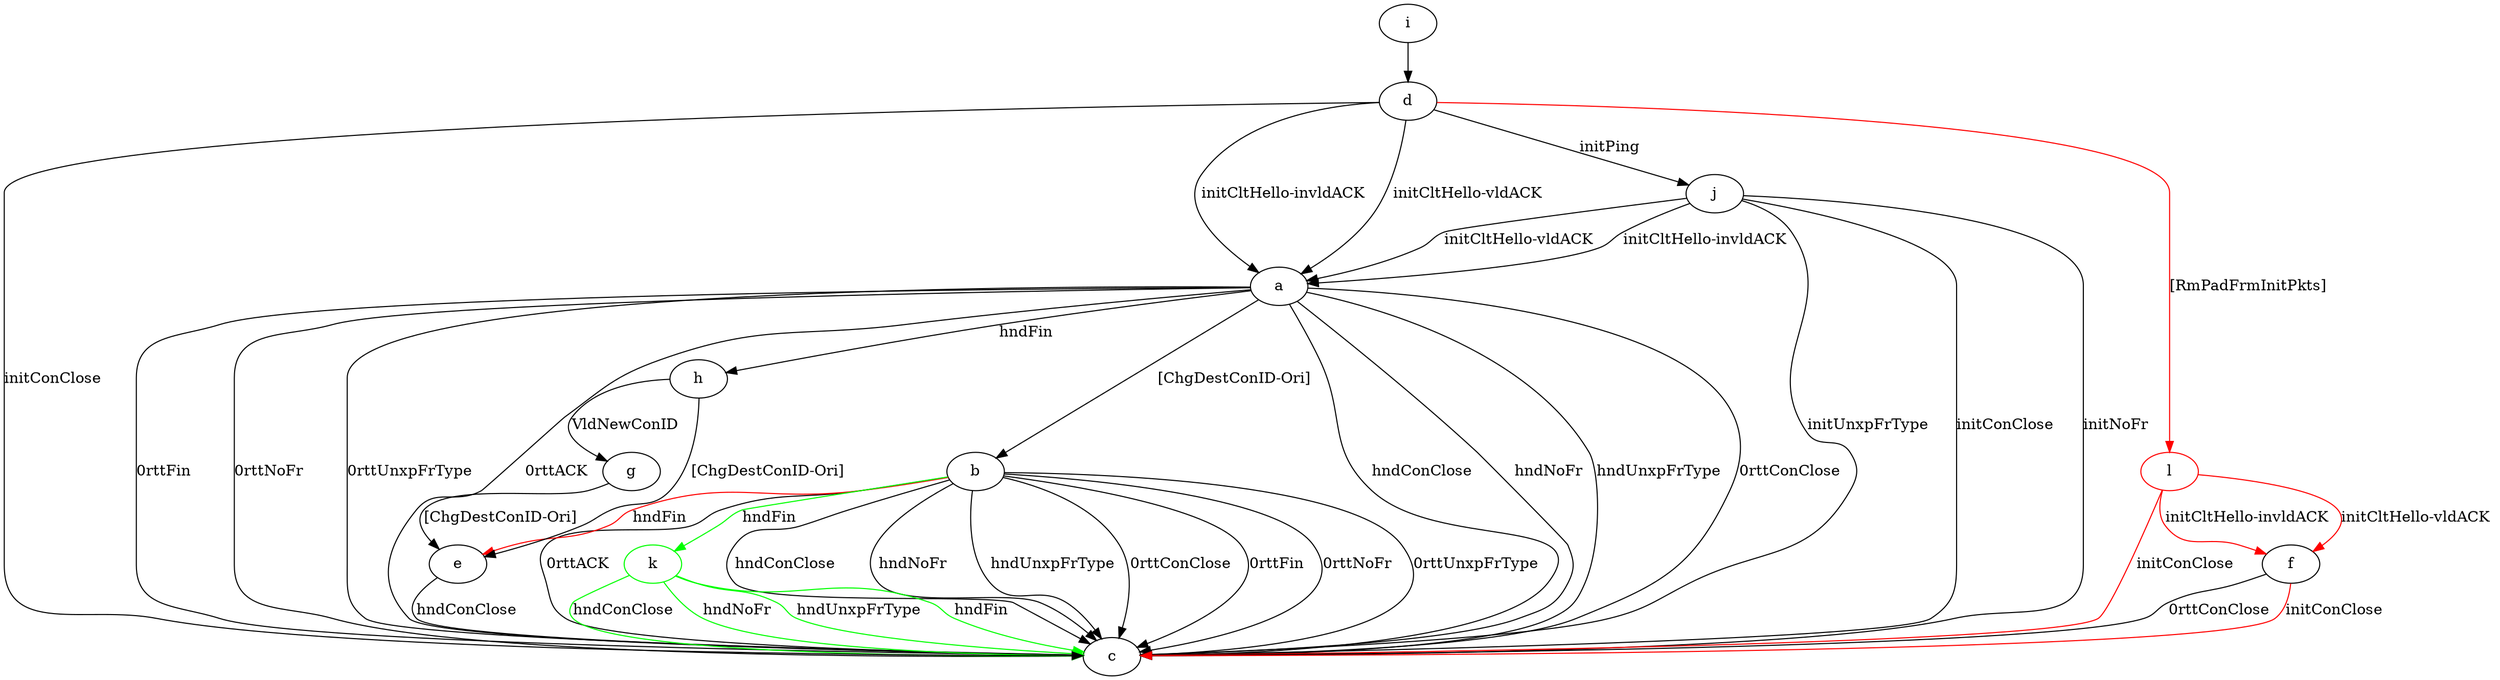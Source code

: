 digraph "" {
	a -> b	[key=0,
		label="[ChgDestConID-Ori] "];
	a -> c	[key=0,
		label="hndConClose "];
	a -> c	[key=1,
		label="hndNoFr "];
	a -> c	[key=2,
		label="hndUnxpFrType "];
	a -> c	[key=3,
		label="0rttConClose "];
	a -> c	[key=4,
		label="0rttFin "];
	a -> c	[key=5,
		label="0rttNoFr "];
	a -> c	[key=6,
		label="0rttUnxpFrType "];
	a -> c	[key=7,
		label="0rttACK "];
	a -> h	[key=0,
		label="hndFin "];
	b -> c	[key=0,
		label="hndConClose "];
	b -> c	[key=1,
		label="hndNoFr "];
	b -> c	[key=2,
		label="hndUnxpFrType "];
	b -> c	[key=3,
		label="0rttConClose "];
	b -> c	[key=4,
		label="0rttFin "];
	b -> c	[key=5,
		label="0rttNoFr "];
	b -> c	[key=6,
		label="0rttUnxpFrType "];
	b -> c	[key=7,
		label="0rttACK "];
	b -> e	[key=0,
		color=red,
		label="hndFin "];
	k	[color=green];
	b -> k	[key=0,
		color=green,
		label="hndFin "];
	d -> a	[key=0,
		label="initCltHello-vldACK "];
	d -> a	[key=1,
		label="initCltHello-invldACK "];
	d -> c	[key=0,
		label="initConClose "];
	d -> j	[key=0,
		label="initPing "];
	l	[color=red];
	d -> l	[key=0,
		color=red,
		label="[RmPadFrmInitPkts] "];
	e -> c	[key=0,
		label="hndConClose "];
	f -> c	[key=0,
		label="0rttConClose "];
	f -> c	[key=1,
		color=red,
		label="initConClose "];
	g -> e	[key=0,
		label="[ChgDestConID-Ori] "];
	h -> e	[key=0,
		label="[ChgDestConID-Ori] "];
	h -> g	[key=0,
		label="VldNewConID "];
	i -> d	[key=0];
	j -> a	[key=0,
		label="initCltHello-vldACK "];
	j -> a	[key=1,
		label="initCltHello-invldACK "];
	j -> c	[key=0,
		label="initConClose "];
	j -> c	[key=1,
		label="initNoFr "];
	j -> c	[key=2,
		label="initUnxpFrType "];
	k -> c	[key=0,
		color=green,
		label="hndFin "];
	k -> c	[key=1,
		color=green,
		label="hndConClose "];
	k -> c	[key=2,
		color=green,
		label="hndNoFr "];
	k -> c	[key=3,
		color=green,
		label="hndUnxpFrType "];
	l -> c	[key=0,
		color=red,
		label="initConClose "];
	l -> f	[key=0,
		color=red,
		label="initCltHello-vldACK "];
	l -> f	[key=1,
		color=red,
		label="initCltHello-invldACK "];
}
